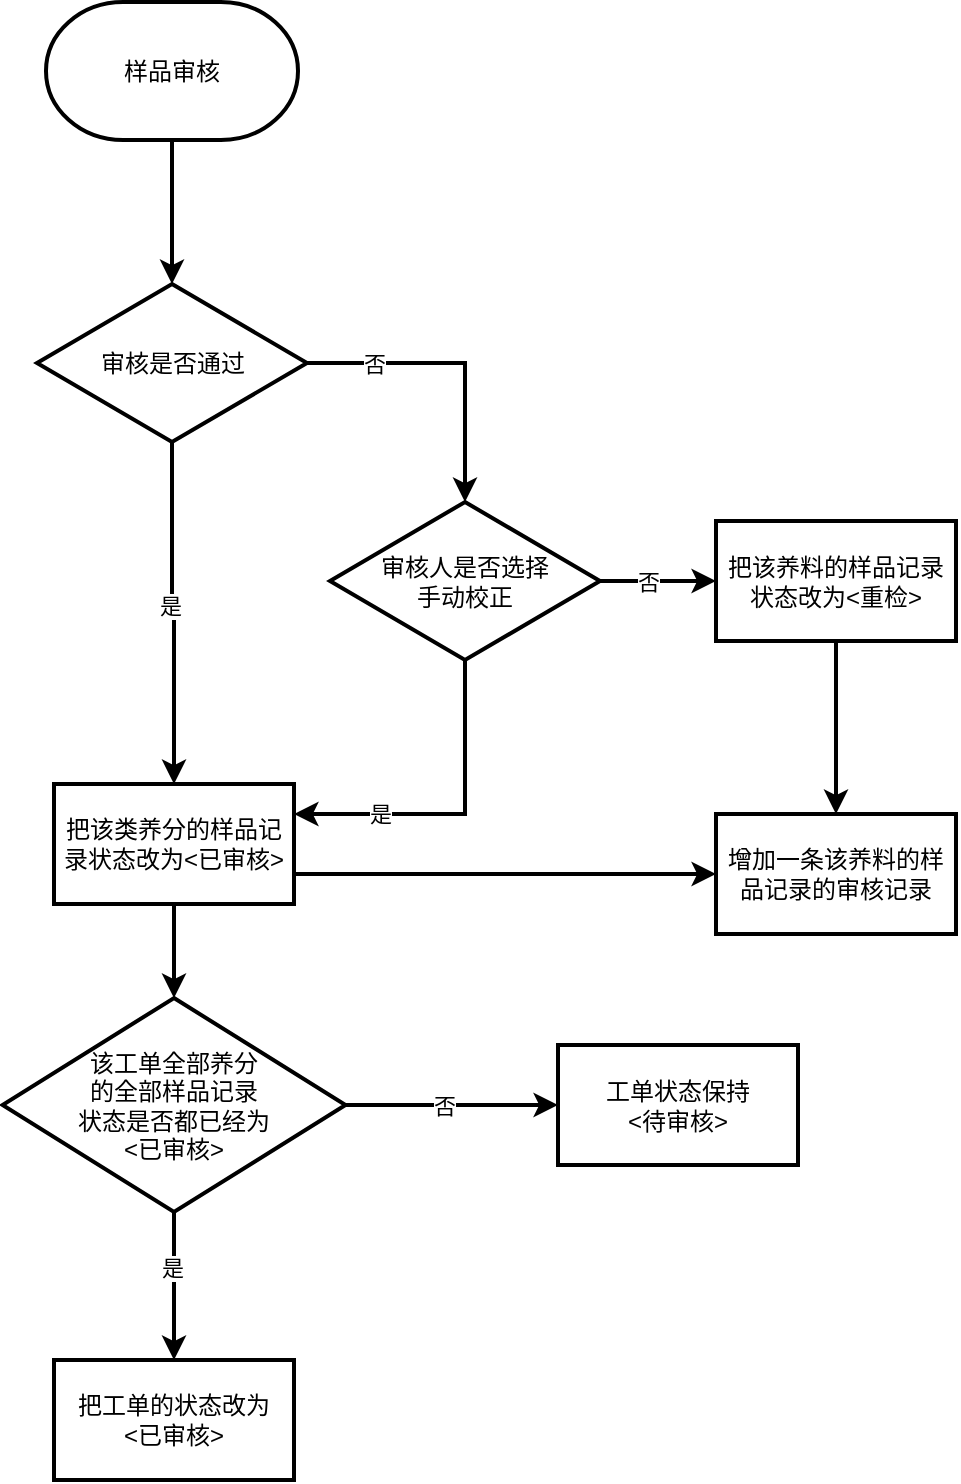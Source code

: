 <mxfile version="26.0.11">
  <diagram name="第 1 页" id="q3xzYs2Jp6EOzJWgxKIQ">
    <mxGraphModel dx="1434" dy="841" grid="0" gridSize="10" guides="1" tooltips="1" connect="1" arrows="1" fold="1" page="1" pageScale="1" pageWidth="827" pageHeight="1169" math="0" shadow="0">
      <root>
        <mxCell id="0" />
        <mxCell id="1" parent="0" />
        <mxCell id="AbXdpTjg0EbsxotE9Cbp-2" value="样品审核" style="strokeWidth=2;html=1;shape=mxgraph.flowchart.terminator;whiteSpace=wrap;" vertex="1" parent="1">
          <mxGeometry x="254" y="239" width="126" height="69" as="geometry" />
        </mxCell>
        <mxCell id="AbXdpTjg0EbsxotE9Cbp-6" style="edgeStyle=orthogonalEdgeStyle;rounded=0;orthogonalLoop=1;jettySize=auto;html=1;exitX=0.5;exitY=1;exitDx=0;exitDy=0;exitPerimeter=0;strokeWidth=2;" edge="1" parent="1" source="AbXdpTjg0EbsxotE9Cbp-3" target="AbXdpTjg0EbsxotE9Cbp-5">
          <mxGeometry relative="1" as="geometry" />
        </mxCell>
        <mxCell id="AbXdpTjg0EbsxotE9Cbp-7" value="是" style="edgeLabel;html=1;align=center;verticalAlign=middle;resizable=0;points=[];" vertex="1" connectable="0" parent="AbXdpTjg0EbsxotE9Cbp-6">
          <mxGeometry x="-0.048" y="-1" relative="1" as="geometry">
            <mxPoint as="offset" />
          </mxGeometry>
        </mxCell>
        <mxCell id="AbXdpTjg0EbsxotE9Cbp-3" value="审核是否通过" style="strokeWidth=2;html=1;shape=mxgraph.flowchart.decision;whiteSpace=wrap;" vertex="1" parent="1">
          <mxGeometry x="249.5" y="380" width="135" height="79" as="geometry" />
        </mxCell>
        <mxCell id="AbXdpTjg0EbsxotE9Cbp-4" style="edgeStyle=orthogonalEdgeStyle;rounded=0;orthogonalLoop=1;jettySize=auto;html=1;exitX=0.5;exitY=1;exitDx=0;exitDy=0;exitPerimeter=0;entryX=0.5;entryY=0;entryDx=0;entryDy=0;entryPerimeter=0;strokeWidth=2;" edge="1" parent="1" source="AbXdpTjg0EbsxotE9Cbp-2" target="AbXdpTjg0EbsxotE9Cbp-3">
          <mxGeometry relative="1" as="geometry" />
        </mxCell>
        <mxCell id="AbXdpTjg0EbsxotE9Cbp-25" style="edgeStyle=orthogonalEdgeStyle;rounded=0;orthogonalLoop=1;jettySize=auto;html=1;exitX=1;exitY=0.75;exitDx=0;exitDy=0;entryX=0;entryY=0.5;entryDx=0;entryDy=0;strokeWidth=2;" edge="1" parent="1" source="AbXdpTjg0EbsxotE9Cbp-5" target="AbXdpTjg0EbsxotE9Cbp-10">
          <mxGeometry relative="1" as="geometry" />
        </mxCell>
        <mxCell id="AbXdpTjg0EbsxotE9Cbp-5" value="把该类养分的样品记录状态改为&amp;lt;已审核&amp;gt;" style="rounded=0;whiteSpace=wrap;html=1;strokeWidth=2;" vertex="1" parent="1">
          <mxGeometry x="258" y="630" width="120" height="60" as="geometry" />
        </mxCell>
        <mxCell id="AbXdpTjg0EbsxotE9Cbp-10" value="增加一条该养料的样品记录的审核记录" style="rounded=0;whiteSpace=wrap;html=1;strokeWidth=2;" vertex="1" parent="1">
          <mxGeometry x="589" y="645" width="120" height="60" as="geometry" />
        </mxCell>
        <mxCell id="AbXdpTjg0EbsxotE9Cbp-14" value="把工单的状态改为&lt;div&gt;&amp;lt;已审核&amp;gt;&lt;/div&gt;" style="rounded=0;whiteSpace=wrap;html=1;strokeWidth=2;" vertex="1" parent="1">
          <mxGeometry x="258" y="918" width="120" height="60" as="geometry" />
        </mxCell>
        <mxCell id="AbXdpTjg0EbsxotE9Cbp-20" style="edgeStyle=orthogonalEdgeStyle;rounded=0;orthogonalLoop=1;jettySize=auto;html=1;exitX=0.5;exitY=1;exitDx=0;exitDy=0;exitPerimeter=0;entryX=1;entryY=0.25;entryDx=0;entryDy=0;strokeWidth=2;" edge="1" parent="1" source="AbXdpTjg0EbsxotE9Cbp-16" target="AbXdpTjg0EbsxotE9Cbp-5">
          <mxGeometry relative="1" as="geometry" />
        </mxCell>
        <mxCell id="AbXdpTjg0EbsxotE9Cbp-21" value="是" style="edgeLabel;html=1;align=center;verticalAlign=middle;resizable=0;points=[];" vertex="1" connectable="0" parent="AbXdpTjg0EbsxotE9Cbp-20">
          <mxGeometry x="0.405" y="1" relative="1" as="geometry">
            <mxPoint x="-6" y="-1" as="offset" />
          </mxGeometry>
        </mxCell>
        <mxCell id="AbXdpTjg0EbsxotE9Cbp-27" style="edgeStyle=orthogonalEdgeStyle;rounded=0;orthogonalLoop=1;jettySize=auto;html=1;exitX=1;exitY=0.5;exitDx=0;exitDy=0;exitPerimeter=0;strokeWidth=2;" edge="1" parent="1" source="AbXdpTjg0EbsxotE9Cbp-16" target="AbXdpTjg0EbsxotE9Cbp-26">
          <mxGeometry relative="1" as="geometry" />
        </mxCell>
        <mxCell id="AbXdpTjg0EbsxotE9Cbp-29" value="否" style="edgeLabel;html=1;align=center;verticalAlign=middle;resizable=0;points=[];" vertex="1" connectable="0" parent="AbXdpTjg0EbsxotE9Cbp-27">
          <mxGeometry x="-0.168" y="-3" relative="1" as="geometry">
            <mxPoint y="-3" as="offset" />
          </mxGeometry>
        </mxCell>
        <mxCell id="AbXdpTjg0EbsxotE9Cbp-16" value="审核人是否选择&lt;div&gt;手动校正&lt;/div&gt;" style="strokeWidth=2;html=1;shape=mxgraph.flowchart.decision;whiteSpace=wrap;" vertex="1" parent="1">
          <mxGeometry x="396" y="489" width="135" height="79" as="geometry" />
        </mxCell>
        <mxCell id="AbXdpTjg0EbsxotE9Cbp-17" style="edgeStyle=orthogonalEdgeStyle;rounded=0;orthogonalLoop=1;jettySize=auto;html=1;exitX=1;exitY=0.5;exitDx=0;exitDy=0;exitPerimeter=0;entryX=0.5;entryY=0;entryDx=0;entryDy=0;entryPerimeter=0;strokeWidth=2;" edge="1" parent="1" source="AbXdpTjg0EbsxotE9Cbp-3" target="AbXdpTjg0EbsxotE9Cbp-16">
          <mxGeometry relative="1" as="geometry" />
        </mxCell>
        <mxCell id="AbXdpTjg0EbsxotE9Cbp-18" value="否" style="edgeLabel;html=1;align=center;verticalAlign=middle;resizable=0;points=[];" vertex="1" connectable="0" parent="AbXdpTjg0EbsxotE9Cbp-17">
          <mxGeometry y="-2" relative="1" as="geometry">
            <mxPoint x="-41" y="-2" as="offset" />
          </mxGeometry>
        </mxCell>
        <mxCell id="AbXdpTjg0EbsxotE9Cbp-28" style="edgeStyle=orthogonalEdgeStyle;rounded=0;orthogonalLoop=1;jettySize=auto;html=1;exitX=0.5;exitY=1;exitDx=0;exitDy=0;entryX=0.5;entryY=0;entryDx=0;entryDy=0;strokeWidth=2;" edge="1" parent="1" source="AbXdpTjg0EbsxotE9Cbp-26" target="AbXdpTjg0EbsxotE9Cbp-10">
          <mxGeometry relative="1" as="geometry" />
        </mxCell>
        <mxCell id="AbXdpTjg0EbsxotE9Cbp-26" value="把该养料的样品记录状态改为&amp;lt;重检&amp;gt;" style="rounded=0;whiteSpace=wrap;html=1;strokeWidth=2;" vertex="1" parent="1">
          <mxGeometry x="589" y="498.5" width="120" height="60" as="geometry" />
        </mxCell>
        <mxCell id="AbXdpTjg0EbsxotE9Cbp-32" style="edgeStyle=orthogonalEdgeStyle;rounded=0;orthogonalLoop=1;jettySize=auto;html=1;exitX=0.5;exitY=1;exitDx=0;exitDy=0;exitPerimeter=0;entryX=0.5;entryY=0;entryDx=0;entryDy=0;strokeWidth=2;" edge="1" parent="1" source="AbXdpTjg0EbsxotE9Cbp-30" target="AbXdpTjg0EbsxotE9Cbp-14">
          <mxGeometry relative="1" as="geometry" />
        </mxCell>
        <mxCell id="AbXdpTjg0EbsxotE9Cbp-33" value="是" style="edgeLabel;html=1;align=center;verticalAlign=middle;resizable=0;points=[];" vertex="1" connectable="0" parent="AbXdpTjg0EbsxotE9Cbp-32">
          <mxGeometry x="-0.243" y="-1" relative="1" as="geometry">
            <mxPoint as="offset" />
          </mxGeometry>
        </mxCell>
        <mxCell id="AbXdpTjg0EbsxotE9Cbp-35" style="edgeStyle=orthogonalEdgeStyle;rounded=0;orthogonalLoop=1;jettySize=auto;html=1;exitX=1;exitY=0.5;exitDx=0;exitDy=0;exitPerimeter=0;entryX=0;entryY=0.5;entryDx=0;entryDy=0;strokeWidth=2;" edge="1" parent="1" source="AbXdpTjg0EbsxotE9Cbp-30" target="AbXdpTjg0EbsxotE9Cbp-34">
          <mxGeometry relative="1" as="geometry" />
        </mxCell>
        <mxCell id="AbXdpTjg0EbsxotE9Cbp-36" value="否" style="edgeLabel;html=1;align=center;verticalAlign=middle;resizable=0;points=[];" vertex="1" connectable="0" parent="AbXdpTjg0EbsxotE9Cbp-35">
          <mxGeometry x="-0.073" y="1" relative="1" as="geometry">
            <mxPoint y="1" as="offset" />
          </mxGeometry>
        </mxCell>
        <mxCell id="AbXdpTjg0EbsxotE9Cbp-30" value="该工单全部养分&lt;div&gt;的全部样品记录&lt;/div&gt;&lt;div&gt;状态是否都已经为&lt;/div&gt;&lt;div&gt;&amp;lt;已审核&amp;gt;&lt;/div&gt;" style="strokeWidth=2;html=1;shape=mxgraph.flowchart.decision;whiteSpace=wrap;" vertex="1" parent="1">
          <mxGeometry x="232.25" y="737" width="171.5" height="107" as="geometry" />
        </mxCell>
        <mxCell id="AbXdpTjg0EbsxotE9Cbp-31" style="edgeStyle=orthogonalEdgeStyle;rounded=0;orthogonalLoop=1;jettySize=auto;html=1;exitX=0.5;exitY=1;exitDx=0;exitDy=0;entryX=0.5;entryY=0;entryDx=0;entryDy=0;entryPerimeter=0;strokeWidth=2;" edge="1" parent="1" source="AbXdpTjg0EbsxotE9Cbp-5" target="AbXdpTjg0EbsxotE9Cbp-30">
          <mxGeometry relative="1" as="geometry" />
        </mxCell>
        <mxCell id="AbXdpTjg0EbsxotE9Cbp-34" value="工单状态保持&lt;div&gt;&amp;lt;待审核&amp;gt;&lt;/div&gt;" style="rounded=0;whiteSpace=wrap;html=1;strokeWidth=2;" vertex="1" parent="1">
          <mxGeometry x="510" y="760.5" width="120" height="60" as="geometry" />
        </mxCell>
      </root>
    </mxGraphModel>
  </diagram>
</mxfile>

